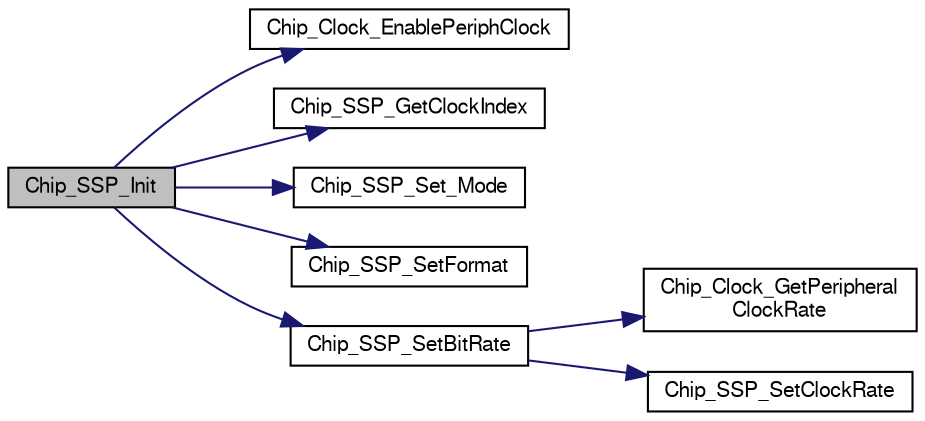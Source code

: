 digraph "Chip_SSP_Init"
{
  edge [fontname="FreeSans",fontsize="10",labelfontname="FreeSans",labelfontsize="10"];
  node [fontname="FreeSans",fontsize="10",shape=record];
  rankdir="LR";
  Node1 [label="Chip_SSP_Init",height=0.2,width=0.4,color="black", fillcolor="grey75", style="filled", fontcolor="black"];
  Node1 -> Node2 [color="midnightblue",fontsize="10",style="solid"];
  Node2 [label="Chip_Clock_EnablePeriphClock",height=0.2,width=0.4,color="black", fillcolor="white", style="filled",URL="$group__CLOCK__17XX__40XX.html#gac63024a1f928ba359c4f4cac7e48fe39",tooltip="Enables power and clocking for a peripheral. "];
  Node1 -> Node3 [color="midnightblue",fontsize="10",style="solid"];
  Node3 [label="Chip_SSP_GetClockIndex",height=0.2,width=0.4,color="black", fillcolor="white", style="filled",URL="$ssp__17xx__40xx_8c.html#ad95a2c842099f0b52555dae956d74663"];
  Node1 -> Node4 [color="midnightblue",fontsize="10",style="solid"];
  Node4 [label="Chip_SSP_Set_Mode",height=0.2,width=0.4,color="black", fillcolor="white", style="filled",URL="$group__SSP__17XX__40XX.html#ga9b5a23b5030facdb75c3ed06d5e86172",tooltip="Set the SSP working as master or slave mode. "];
  Node1 -> Node5 [color="midnightblue",fontsize="10",style="solid"];
  Node5 [label="Chip_SSP_SetFormat",height=0.2,width=0.4,color="black", fillcolor="white", style="filled",URL="$group__SSP__17XX__40XX.html#ga381ba3a6b470b2c84468b88deed8ac18",tooltip="Set up the SSP frame format. "];
  Node1 -> Node6 [color="midnightblue",fontsize="10",style="solid"];
  Node6 [label="Chip_SSP_SetBitRate",height=0.2,width=0.4,color="black", fillcolor="white", style="filled",URL="$group__SSP__17XX__40XX.html#ga373660d8ad7b28fb71209539b1e72717",tooltip="Set the clock frequency for SSP interface. "];
  Node6 -> Node7 [color="midnightblue",fontsize="10",style="solid"];
  Node7 [label="Chip_Clock_GetPeripheral\lClockRate",height=0.2,width=0.4,color="black", fillcolor="white", style="filled",URL="$group__CLOCK__17XX__40XX.html#ga9c2bc86c857119426aa6a724c12a6f42",tooltip="Returns clock rate for a peripheral (from peripheral clock) "];
  Node6 -> Node8 [color="midnightblue",fontsize="10",style="solid"];
  Node8 [label="Chip_SSP_SetClockRate",height=0.2,width=0.4,color="black", fillcolor="white", style="filled",URL="$group__SSP__17XX__40XX.html#ga49832a18e0618a82afd66caa6f868445",tooltip="Set up output clocks per bit for SSP bus. "];
}
